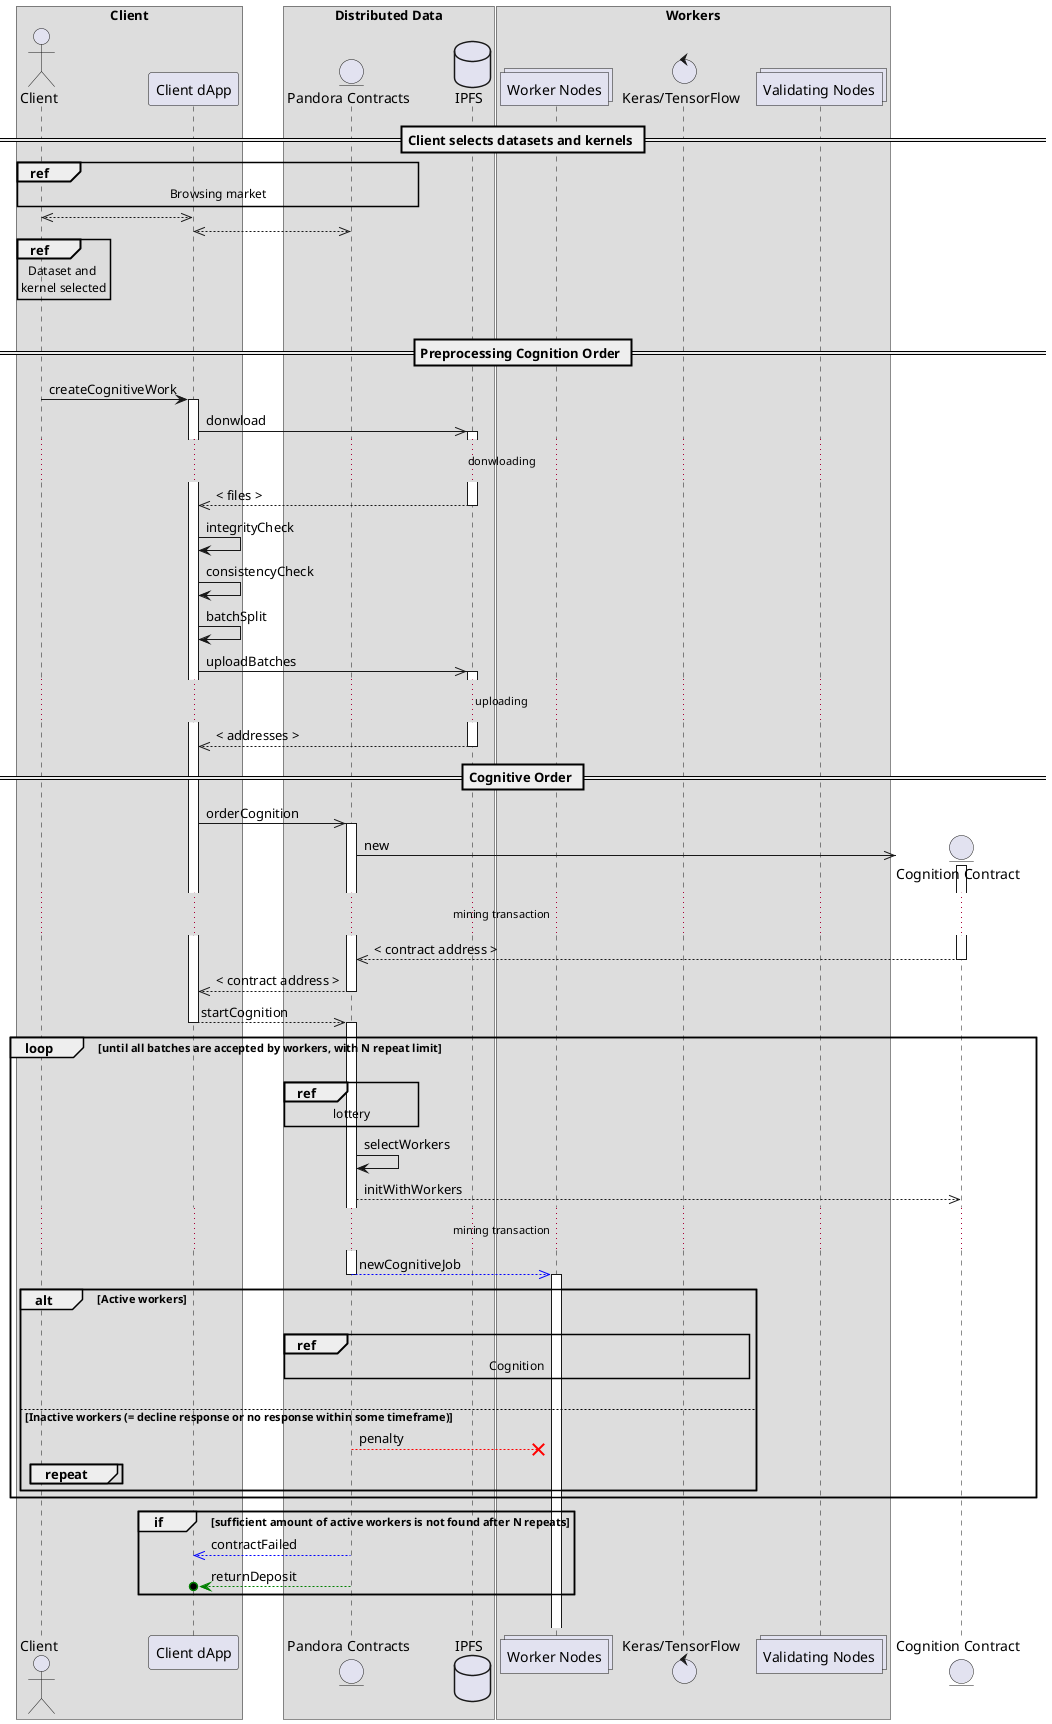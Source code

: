 @startuml
box "Client"
  actor "Client" as client
  participant "Client dApp" as dapp
end box

box "Distributed Data"
  entity "Pandora Contracts" as pandora
  database "IPFS" as ipfs
end box

box "Workers"
  collections "Worker Nodes" as workers
  control "Keras/TensorFlow" as nn
  collections "Validating Nodes" as validators
end box

== Client selects datasets and kernels ==

ref over client, dapp, pandora: Browsing market
client <<-->> dapp
dapp <<-->> pandora
ref over client
  Dataset and 
  kernel selected
end ref

|||

== Preprocessing Cognition Order ==

client -> dapp: createCognitiveWork
activate dapp
dapp ->> ipfs: donwload
activate ipfs
... donwloading ...
ipfs -->> dapp: < files >
deactivate ipfs

dapp -> dapp: integrityCheck
dapp -> dapp: consistencyCheck
dapp -> dapp: batchSplit
dapp ->> ipfs: uploadBatches
activate ipfs
... uploading ...
ipfs -->> dapp: < addresses >
deactivate ipfs

== Cognitive Order ==

dapp ->> pandora: orderCognition
activate pandora
create entity "Cognition Contract" as cognition
pandora ->> cognition: new
activate cognition
... mining transaction ...
cognition -->> pandora: < contract address >
deactivate cognition

pandora -->> dapp: < contract address >
deactivate pandora

dapp -->> pandora: startCognition
deactivate dapp
activate pandora

loop until all batches are accepted by workers, with N repeat limit
  |||
  ref over pandora: lottery
  pandora -> pandora: selectWorkers
  pandora -->> cognition: initWithWorkers
... mining transaction ...
  pandora -[#blue]->> workers: newCognitiveJob
  deactivate pandora
  activate workers
  alt Active workers
    |||
    ref over pandora, nn: Cognition
    |||
  else Inactive workers (= decline response or no response within some timeframe)
    pandora -[#red]->x workers: penalty
    group repeat
    end
  end
end

group if [sufficient amount of active workers is not found after N repeats]
  activate pandora
  pandora -[#blue]->> dapp: contractFailed
  pandora -[#green]->o dapp: returnDeposit
  deactivate pandora
end
|||
@enduml
